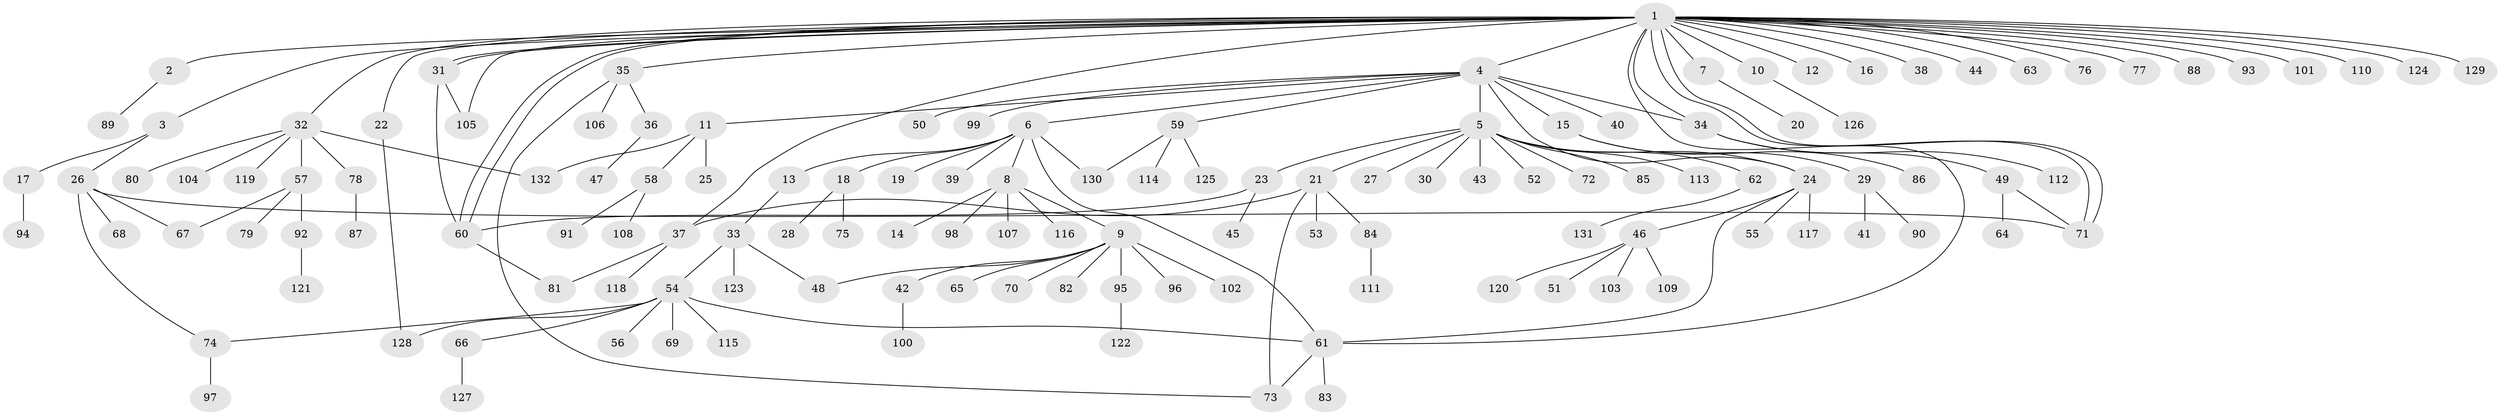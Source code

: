 // Generated by graph-tools (version 1.1) at 2025/01/03/09/25 03:01:38]
// undirected, 132 vertices, 154 edges
graph export_dot {
graph [start="1"]
  node [color=gray90,style=filled];
  1;
  2;
  3;
  4;
  5;
  6;
  7;
  8;
  9;
  10;
  11;
  12;
  13;
  14;
  15;
  16;
  17;
  18;
  19;
  20;
  21;
  22;
  23;
  24;
  25;
  26;
  27;
  28;
  29;
  30;
  31;
  32;
  33;
  34;
  35;
  36;
  37;
  38;
  39;
  40;
  41;
  42;
  43;
  44;
  45;
  46;
  47;
  48;
  49;
  50;
  51;
  52;
  53;
  54;
  55;
  56;
  57;
  58;
  59;
  60;
  61;
  62;
  63;
  64;
  65;
  66;
  67;
  68;
  69;
  70;
  71;
  72;
  73;
  74;
  75;
  76;
  77;
  78;
  79;
  80;
  81;
  82;
  83;
  84;
  85;
  86;
  87;
  88;
  89;
  90;
  91;
  92;
  93;
  94;
  95;
  96;
  97;
  98;
  99;
  100;
  101;
  102;
  103;
  104;
  105;
  106;
  107;
  108;
  109;
  110;
  111;
  112;
  113;
  114;
  115;
  116;
  117;
  118;
  119;
  120;
  121;
  122;
  123;
  124;
  125;
  126;
  127;
  128;
  129;
  130;
  131;
  132;
  1 -- 2;
  1 -- 3;
  1 -- 4;
  1 -- 7;
  1 -- 10;
  1 -- 12;
  1 -- 16;
  1 -- 22;
  1 -- 31;
  1 -- 31;
  1 -- 32;
  1 -- 34;
  1 -- 35;
  1 -- 37;
  1 -- 38;
  1 -- 44;
  1 -- 60;
  1 -- 60;
  1 -- 61;
  1 -- 63;
  1 -- 71;
  1 -- 71;
  1 -- 76;
  1 -- 77;
  1 -- 88;
  1 -- 93;
  1 -- 101;
  1 -- 105;
  1 -- 110;
  1 -- 124;
  1 -- 129;
  2 -- 89;
  3 -- 17;
  3 -- 26;
  4 -- 5;
  4 -- 6;
  4 -- 11;
  4 -- 15;
  4 -- 24;
  4 -- 34;
  4 -- 40;
  4 -- 50;
  4 -- 59;
  4 -- 99;
  5 -- 21;
  5 -- 23;
  5 -- 24;
  5 -- 27;
  5 -- 30;
  5 -- 43;
  5 -- 52;
  5 -- 62;
  5 -- 72;
  5 -- 85;
  5 -- 113;
  6 -- 8;
  6 -- 13;
  6 -- 18;
  6 -- 19;
  6 -- 39;
  6 -- 61;
  6 -- 130;
  7 -- 20;
  8 -- 9;
  8 -- 14;
  8 -- 98;
  8 -- 107;
  8 -- 116;
  9 -- 42;
  9 -- 48;
  9 -- 65;
  9 -- 70;
  9 -- 82;
  9 -- 95;
  9 -- 96;
  9 -- 102;
  10 -- 126;
  11 -- 25;
  11 -- 58;
  11 -- 132;
  13 -- 33;
  15 -- 29;
  15 -- 86;
  17 -- 94;
  18 -- 28;
  18 -- 75;
  21 -- 37;
  21 -- 53;
  21 -- 73;
  21 -- 84;
  22 -- 128;
  23 -- 45;
  23 -- 60;
  24 -- 46;
  24 -- 55;
  24 -- 61;
  24 -- 117;
  26 -- 67;
  26 -- 68;
  26 -- 71;
  26 -- 74;
  29 -- 41;
  29 -- 90;
  31 -- 60;
  31 -- 105;
  32 -- 57;
  32 -- 78;
  32 -- 80;
  32 -- 104;
  32 -- 119;
  32 -- 132;
  33 -- 48;
  33 -- 54;
  33 -- 123;
  34 -- 49;
  34 -- 112;
  35 -- 36;
  35 -- 73;
  35 -- 106;
  36 -- 47;
  37 -- 81;
  37 -- 118;
  42 -- 100;
  46 -- 51;
  46 -- 103;
  46 -- 109;
  46 -- 120;
  49 -- 64;
  49 -- 71;
  54 -- 56;
  54 -- 61;
  54 -- 66;
  54 -- 69;
  54 -- 74;
  54 -- 115;
  54 -- 128;
  57 -- 67;
  57 -- 79;
  57 -- 92;
  58 -- 91;
  58 -- 108;
  59 -- 114;
  59 -- 125;
  59 -- 130;
  60 -- 81;
  61 -- 73;
  61 -- 83;
  62 -- 131;
  66 -- 127;
  74 -- 97;
  78 -- 87;
  84 -- 111;
  92 -- 121;
  95 -- 122;
}
